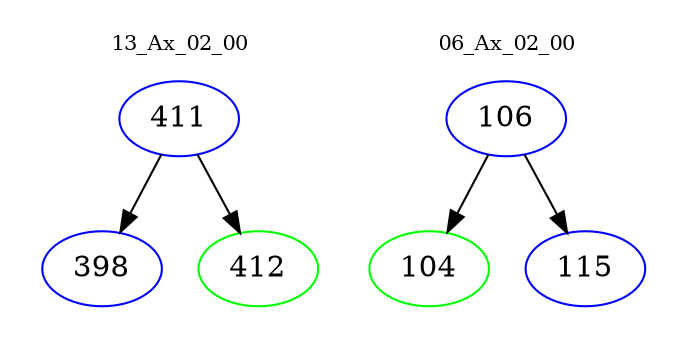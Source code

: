 digraph{
subgraph cluster_0 {
color = white
label = "13_Ax_02_00";
fontsize=10;
T0_411 [label="411", color="blue"]
T0_411 -> T0_398 [color="black"]
T0_398 [label="398", color="blue"]
T0_411 -> T0_412 [color="black"]
T0_412 [label="412", color="green"]
}
subgraph cluster_1 {
color = white
label = "06_Ax_02_00";
fontsize=10;
T1_106 [label="106", color="blue"]
T1_106 -> T1_104 [color="black"]
T1_104 [label="104", color="green"]
T1_106 -> T1_115 [color="black"]
T1_115 [label="115", color="blue"]
}
}
